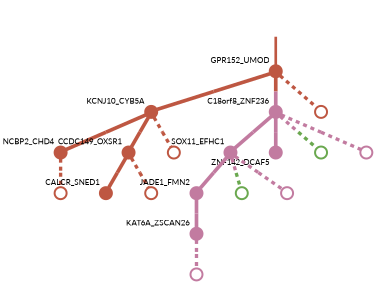 strict digraph  {
graph[splines=false]; nodesep=0.7; rankdir=TB; ranksep=0.6; forcelabels=true; dpi=600; size=2.5;
0 [color="#be5742ff", fillcolor="#be5742ff", fixedsize=true, fontname=Lato, fontsize="12pt", height="0.25", label="", penwidth=3, shape=circle, style=filled, xlabel=GPR152_UMOD];
3 [color="#be5742ff", fillcolor="#be5742ff", fixedsize=true, fontname=Lato, fontsize="12pt", height="0.25", label="", penwidth=3, shape=circle, style=filled, xlabel=KCNJ10_CYB5A];
4 [color="#c27ba0ff", fillcolor="#c27ba0ff", fixedsize=true, fontname=Lato, fontsize="12pt", height="0.25", label="", penwidth=3, shape=circle, style=filled, xlabel=C18orf8_ZNF236];
15 [color="#be5742ff", fillcolor="#be5742ff", fixedsize=true, fontname=Lato, fontsize="12pt", height="0.25", label="", penwidth=3, shape=circle, style=solid, xlabel=""];
1 [color="#be5742ff", fillcolor="#be5742ff", fixedsize=true, fontname=Lato, fontsize="12pt", height="0.25", label="", penwidth=3, shape=circle, style=filled, xlabel=NCBP2_CHD4];
16 [color="#be5742ff", fillcolor="#be5742ff", fixedsize=true, fontname=Lato, fontsize="12pt", height="0.25", label="", penwidth=3, shape=circle, style=solid, xlabel=""];
2 [color="#be5742ff", fillcolor="#be5742ff", fixedsize=true, fontname=Lato, fontsize="12pt", height="0.25", label="", penwidth=3, shape=circle, style=filled, xlabel=CCDC149_OXSR1];
5 [color="#be5742ff", fillcolor="#be5742ff", fixedsize=true, fontname=Lato, fontsize="12pt", height="0.25", label="", penwidth=3, shape=circle, style=filled, xlabel=CALCR_SNED1];
17 [color="#be5742ff", fillcolor="#be5742ff", fixedsize=true, fontname=Lato, fontsize="12pt", height="0.25", label="", penwidth=3, shape=circle, style=solid, xlabel=""];
18 [color="#be5742ff", fillcolor="#be5742ff", fixedsize=true, fontname=Lato, fontsize="12pt", height="0.25", label="", penwidth=3, shape=circle, style=solid, xlabel=""];
6 [color="#c27ba0ff", fillcolor="#c27ba0ff", fixedsize=true, fontname=Lato, fontsize="12pt", height="0.25", label="", penwidth=3, shape=circle, style=filled, xlabel=SOX11_EFHC1];
7 [color="#c27ba0ff", fillcolor="#c27ba0ff", fixedsize=true, fontname=Lato, fontsize="12pt", height="0.25", label="", penwidth=3, shape=circle, style=filled, xlabel=ZNF142_DCAF5];
10 [color="#6aa84fff", fillcolor="#6aa84fff", fixedsize=true, fontname=Lato, fontsize="12pt", height="0.25", label="", penwidth=3, shape=circle, style=solid, xlabel=""];
12 [color="#c27ba0ff", fillcolor="#c27ba0ff", fixedsize=true, fontname=Lato, fontsize="12pt", height="0.25", label="", penwidth=3, shape=circle, style=solid, xlabel=""];
9 [color="#c27ba0ff", fillcolor="#c27ba0ff", fixedsize=true, fontname=Lato, fontsize="12pt", height="0.25", label="", penwidth=3, shape=circle, style=filled, xlabel=JADE1_FMN2];
11 [color="#6aa84fff", fillcolor="#6aa84fff", fixedsize=true, fontname=Lato, fontsize="12pt", height="0.25", label="", penwidth=3, shape=circle, style=solid, xlabel=""];
13 [color="#c27ba0ff", fillcolor="#c27ba0ff", fixedsize=true, fontname=Lato, fontsize="12pt", height="0.25", label="", penwidth=3, shape=circle, style=solid, xlabel=""];
8 [color="#c27ba0ff", fillcolor="#c27ba0ff", fixedsize=true, fontname=Lato, fontsize="12pt", height="0.25", label="", penwidth=3, shape=circle, style=filled, xlabel=KAT6A_ZSCAN26];
14 [color="#c27ba0ff", fillcolor="#c27ba0ff", fixedsize=true, fontname=Lato, fontsize="12pt", height="0.25", label="", penwidth=3, shape=circle, style=solid, xlabel=""];
normal [label="", penwidth=3, style=invis, xlabel=GPR152_UMOD];
0 -> 3  [arrowsize=0, color="#be5742ff;0.5:#be5742ff", minlen="1.0", penwidth="5.5", style=solid];
0 -> 4  [arrowsize=0, color="#be5742ff;0.5:#c27ba0ff", minlen="1.0", penwidth="5.5", style=solid];
0 -> 15  [arrowsize=0, color="#be5742ff;0.5:#be5742ff", minlen="1.01262629032135", penwidth=5, style=dashed];
3 -> 1  [arrowsize=0, color="#be5742ff;0.5:#be5742ff", minlen="1.0", penwidth="5.5", style=solid];
3 -> 2  [arrowsize=0, color="#be5742ff;0.5:#be5742ff", minlen="1.2929292917251587", penwidth="5.5", style=solid];
3 -> 18  [arrowsize=0, color="#be5742ff;0.5:#be5742ff", minlen="1.01262629032135", penwidth=5, style=dashed];
4 -> 6  [arrowsize=0, color="#c27ba0ff;0.5:#c27ba0ff", minlen="1.045454502105713", penwidth="5.5", style=solid];
4 -> 7  [arrowsize=0, color="#c27ba0ff;0.5:#c27ba0ff", minlen="1.045454502105713", penwidth="5.5", style=solid];
4 -> 10  [arrowsize=0, color="#c27ba0ff;0.5:#6aa84fff", minlen="1.01262629032135", penwidth=5, style=dashed];
4 -> 12  [arrowsize=0, color="#c27ba0ff;0.5:#c27ba0ff", minlen="1.01262629032135", penwidth=5, style=dashed];
1 -> 16  [arrowsize=0, color="#be5742ff;0.5:#be5742ff", minlen="1.01262629032135", penwidth=5, style=dashed];
2 -> 5  [arrowsize=0, color="#be5742ff;0.5:#be5742ff", minlen="1.045454502105713", penwidth="5.5", style=solid];
2 -> 17  [arrowsize=0, color="#be5742ff;0.5:#be5742ff", minlen="1.01262629032135", penwidth=5, style=dashed];
6 -> 9  [arrowsize=0, color="#c27ba0ff;0.5:#c27ba0ff", minlen="1.0252525806427002", penwidth="5.5", style=solid];
6 -> 11  [arrowsize=0, color="#c27ba0ff;0.5:#6aa84fff", minlen="1.01262629032135", penwidth=5, style=dashed];
6 -> 13  [arrowsize=0, color="#c27ba0ff;0.5:#c27ba0ff", minlen="1.01262629032135", penwidth=5, style=dashed];
9 -> 8  [arrowsize=0, color="#c27ba0ff;0.5:#c27ba0ff", minlen="1.0404040813446045", penwidth="5.5", style=solid];
8 -> 14  [arrowsize=0, color="#c27ba0ff;0.5:#c27ba0ff", minlen="1.01262629032135", penwidth=5, style=dashed];
normal -> 0  [arrowsize=0, color="#be5742ff", label="", penwidth=4, style=solid];
}
